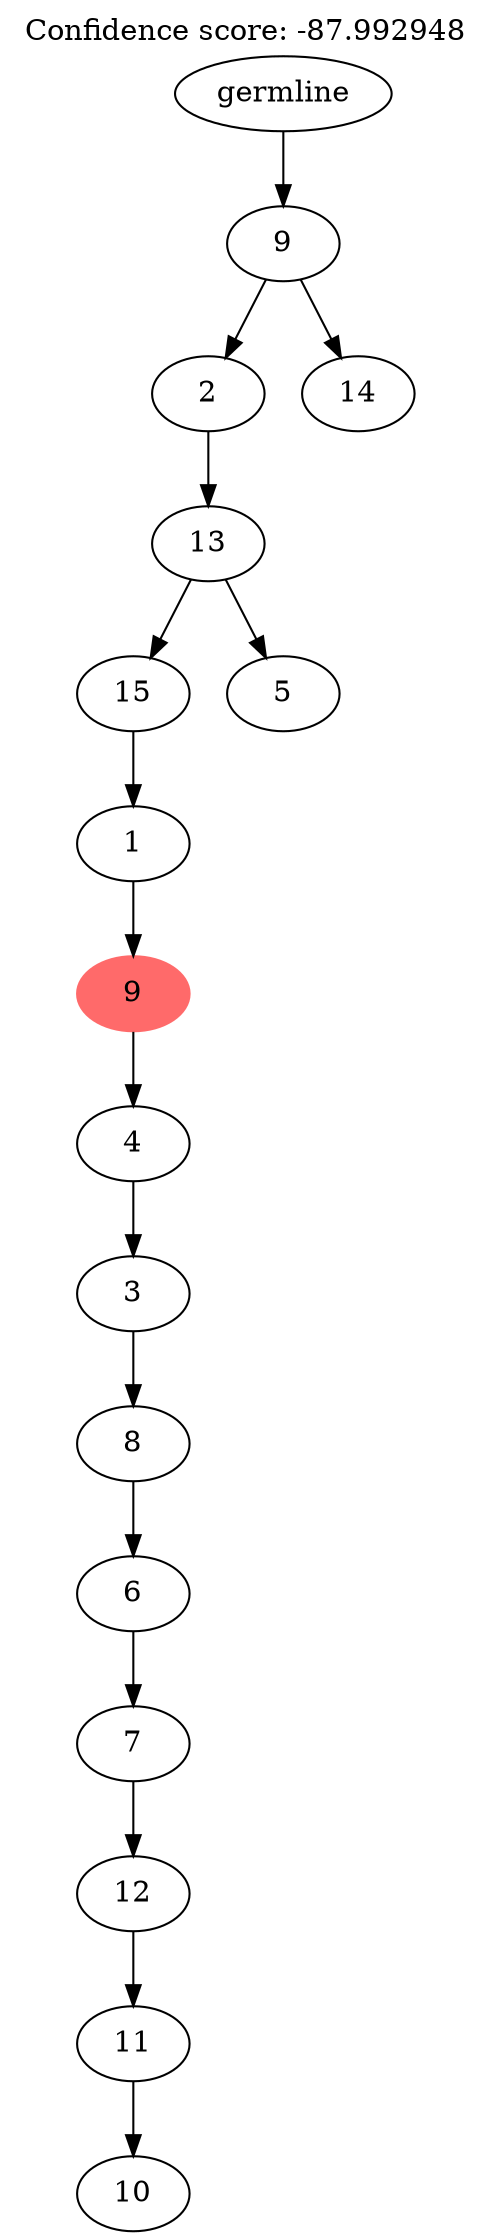 digraph g {
	"15" -> "16";
	"16" [label="10"];
	"14" -> "15";
	"15" [label="11"];
	"13" -> "14";
	"14" [label="12"];
	"12" -> "13";
	"13" [label="7"];
	"11" -> "12";
	"12" [label="6"];
	"10" -> "11";
	"11" [label="8"];
	"9" -> "10";
	"10" [label="3"];
	"8" -> "9";
	"9" [label="4"];
	"7" -> "8";
	"8" [color=indianred1, style=filled, label="9"];
	"6" -> "7";
	"7" [label="1"];
	"4" -> "5";
	"5" [label="5"];
	"4" -> "6";
	"6" [label="15"];
	"3" -> "4";
	"4" [label="13"];
	"1" -> "2";
	"2" [label="14"];
	"1" -> "3";
	"3" [label="2"];
	"0" -> "1";
	"1" [label="9"];
	"0" [label="germline"];
	labelloc="t";
	label="Confidence score: -87.992948";
}

